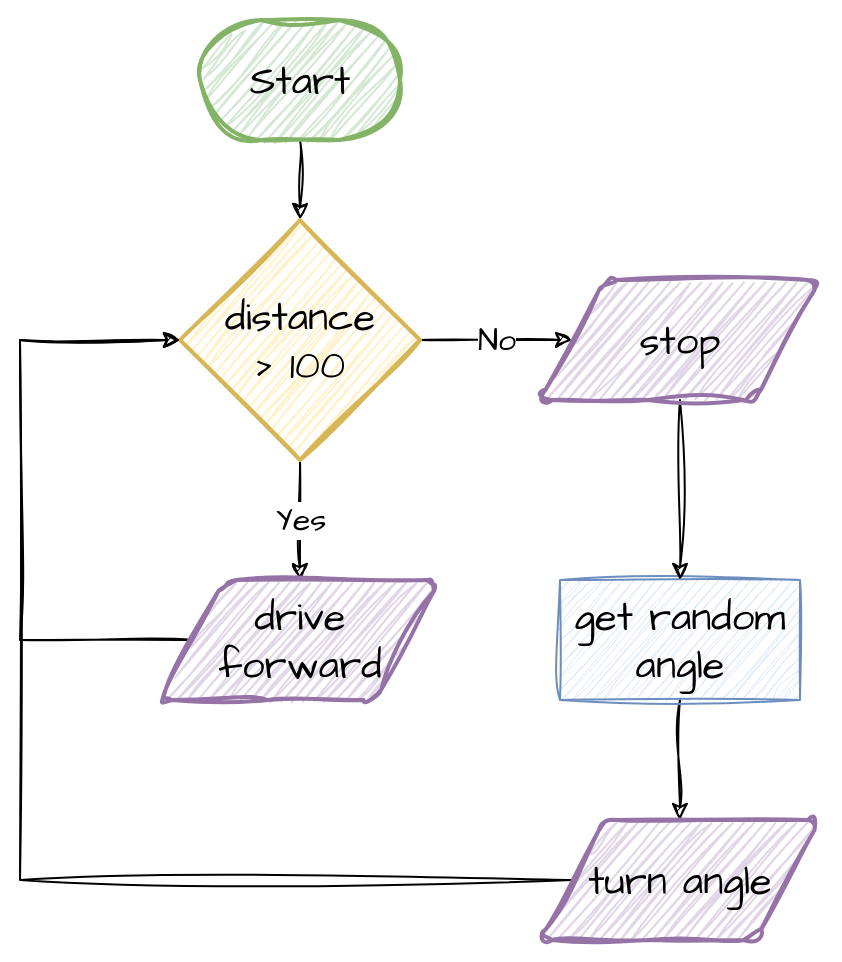 <mxfile version="24.2.5" type="device" pages="2">
  <diagram name="Planning Flowchart" id="a18A51OahI9I2VKMxSvB">
    <mxGraphModel dx="954" dy="1117" grid="1" gridSize="10" guides="1" tooltips="1" connect="1" arrows="1" fold="1" page="0" pageScale="1" pageWidth="827" pageHeight="1169" math="0" shadow="0">
      <root>
        <mxCell id="0" />
        <mxCell id="1" parent="0" />
        <mxCell id="bmAuTKe9-GUdtUcu_H87-1" value="" style="rounded=0;whiteSpace=wrap;html=1;strokeColor=none;" parent="1" vertex="1">
          <mxGeometry x="210" y="-130" width="420" height="480" as="geometry" />
        </mxCell>
        <mxCell id="ks344Rzipywbhtg5mEMt-14" style="edgeStyle=orthogonalEdgeStyle;rounded=0;sketch=1;hachureGap=4;jiggle=2;curveFitting=1;orthogonalLoop=1;jettySize=auto;html=1;exitX=0.5;exitY=1;exitDx=0;exitDy=0;exitPerimeter=0;entryX=0.5;entryY=0;entryDx=0;entryDy=0;entryPerimeter=0;fontFamily=Architects Daughter;fontSource=https%3A%2F%2Ffonts.googleapis.com%2Fcss%3Ffamily%3DArchitects%2BDaughter;fontSize=16;" parent="1" source="ks344Rzipywbhtg5mEMt-2" target="ks344Rzipywbhtg5mEMt-3" edge="1">
          <mxGeometry relative="1" as="geometry" />
        </mxCell>
        <mxCell id="ks344Rzipywbhtg5mEMt-2" value="Start" style="strokeWidth=2;html=1;shape=mxgraph.flowchart.terminator;whiteSpace=wrap;sketch=1;hachureGap=4;jiggle=2;curveFitting=1;fontFamily=Architects Daughter;fontSource=https%3A%2F%2Ffonts.googleapis.com%2Fcss%3Ffamily%3DArchitects%2BDaughter;fontSize=20;fillColor=#d5e8d4;strokeColor=#82b366;" parent="1" vertex="1">
          <mxGeometry x="310" y="-120" width="100" height="60" as="geometry" />
        </mxCell>
        <mxCell id="ks344Rzipywbhtg5mEMt-15" value="Yes" style="edgeStyle=orthogonalEdgeStyle;rounded=0;sketch=1;hachureGap=4;jiggle=2;curveFitting=1;orthogonalLoop=1;jettySize=auto;html=1;exitX=0.5;exitY=1;exitDx=0;exitDy=0;exitPerimeter=0;entryX=0.5;entryY=0;entryDx=0;entryDy=0;fontFamily=Architects Daughter;fontSource=https%3A%2F%2Ffonts.googleapis.com%2Fcss%3Ffamily%3DArchitects%2BDaughter;fontSize=16;" parent="1" source="ks344Rzipywbhtg5mEMt-3" target="ks344Rzipywbhtg5mEMt-4" edge="1">
          <mxGeometry relative="1" as="geometry" />
        </mxCell>
        <mxCell id="ks344Rzipywbhtg5mEMt-18" value="No" style="edgeStyle=orthogonalEdgeStyle;rounded=0;sketch=1;hachureGap=4;jiggle=2;curveFitting=1;orthogonalLoop=1;jettySize=auto;html=1;exitX=1;exitY=0.5;exitDx=0;exitDy=0;exitPerimeter=0;entryX=0;entryY=0.5;entryDx=0;entryDy=0;fontFamily=Architects Daughter;fontSource=https%3A%2F%2Ffonts.googleapis.com%2Fcss%3Ffamily%3DArchitects%2BDaughter;fontSize=16;" parent="1" source="ks344Rzipywbhtg5mEMt-3" target="ks344Rzipywbhtg5mEMt-17" edge="1">
          <mxGeometry relative="1" as="geometry" />
        </mxCell>
        <mxCell id="ks344Rzipywbhtg5mEMt-3" value="distance &lt;br&gt;&amp;gt; 100" style="strokeWidth=2;html=1;shape=mxgraph.flowchart.decision;whiteSpace=wrap;sketch=1;hachureGap=4;jiggle=2;curveFitting=1;fontFamily=Architects Daughter;fontSource=https%3A%2F%2Ffonts.googleapis.com%2Fcss%3Ffamily%3DArchitects%2BDaughter;fontSize=20;fillColor=#fff2cc;strokeColor=#d6b656;" parent="1" vertex="1">
          <mxGeometry x="300" y="-20" width="120" height="120" as="geometry" />
        </mxCell>
        <mxCell id="ks344Rzipywbhtg5mEMt-24" style="edgeStyle=orthogonalEdgeStyle;rounded=0;sketch=1;hachureGap=4;jiggle=2;curveFitting=1;orthogonalLoop=1;jettySize=auto;html=1;exitX=0;exitY=0.5;exitDx=0;exitDy=0;fontFamily=Architects Daughter;fontSource=https%3A%2F%2Ffonts.googleapis.com%2Fcss%3Ffamily%3DArchitects%2BDaughter;fontSize=16;" parent="1" source="ks344Rzipywbhtg5mEMt-4" edge="1">
          <mxGeometry relative="1" as="geometry">
            <mxPoint x="300" y="40" as="targetPoint" />
            <Array as="points">
              <mxPoint x="220" y="190" />
              <mxPoint x="220" y="40" />
            </Array>
          </mxGeometry>
        </mxCell>
        <mxCell id="ks344Rzipywbhtg5mEMt-4" value="drive &lt;br&gt;forward" style="shape=parallelogram;html=1;strokeWidth=2;perimeter=parallelogramPerimeter;whiteSpace=wrap;rounded=1;arcSize=12;size=0.23;sketch=1;hachureGap=4;jiggle=2;curveFitting=1;fontFamily=Architects Daughter;fontSource=https%3A%2F%2Ffonts.googleapis.com%2Fcss%3Ffamily%3DArchitects%2BDaughter;fontSize=20;fillColor=#e1d5e7;strokeColor=#9673a6;" parent="1" vertex="1">
          <mxGeometry x="290" y="160" width="140" height="60" as="geometry" />
        </mxCell>
        <mxCell id="ks344Rzipywbhtg5mEMt-20" style="edgeStyle=orthogonalEdgeStyle;rounded=0;sketch=1;hachureGap=4;jiggle=2;curveFitting=1;orthogonalLoop=1;jettySize=auto;html=1;exitX=0.5;exitY=1;exitDx=0;exitDy=0;entryX=0.5;entryY=0;entryDx=0;entryDy=0;fontFamily=Architects Daughter;fontSource=https%3A%2F%2Ffonts.googleapis.com%2Fcss%3Ffamily%3DArchitects%2BDaughter;fontSize=16;" parent="1" source="ks344Rzipywbhtg5mEMt-12" target="ks344Rzipywbhtg5mEMt-13" edge="1">
          <mxGeometry relative="1" as="geometry" />
        </mxCell>
        <mxCell id="ks344Rzipywbhtg5mEMt-12" value="get random angle" style="rounded=0;whiteSpace=wrap;html=1;sketch=1;hachureGap=4;jiggle=2;curveFitting=1;fontFamily=Architects Daughter;fontSource=https%3A%2F%2Ffonts.googleapis.com%2Fcss%3Ffamily%3DArchitects%2BDaughter;fontSize=20;fillColor=#dae8fc;strokeColor=#6c8ebf;" parent="1" vertex="1">
          <mxGeometry x="490" y="160" width="120" height="60" as="geometry" />
        </mxCell>
        <mxCell id="ks344Rzipywbhtg5mEMt-23" style="edgeStyle=orthogonalEdgeStyle;rounded=0;sketch=1;hachureGap=4;jiggle=2;curveFitting=1;orthogonalLoop=1;jettySize=auto;html=1;exitX=0;exitY=0.5;exitDx=0;exitDy=0;entryX=0;entryY=0.5;entryDx=0;entryDy=0;entryPerimeter=0;fontFamily=Architects Daughter;fontSource=https%3A%2F%2Ffonts.googleapis.com%2Fcss%3Ffamily%3DArchitects%2BDaughter;fontSize=16;" parent="1" source="ks344Rzipywbhtg5mEMt-13" target="ks344Rzipywbhtg5mEMt-3" edge="1">
          <mxGeometry relative="1" as="geometry">
            <Array as="points">
              <mxPoint x="220" y="310" />
              <mxPoint x="220" y="40" />
            </Array>
          </mxGeometry>
        </mxCell>
        <mxCell id="ks344Rzipywbhtg5mEMt-13" value="turn angle" style="shape=parallelogram;html=1;strokeWidth=2;perimeter=parallelogramPerimeter;whiteSpace=wrap;rounded=1;arcSize=12;size=0.23;sketch=1;hachureGap=4;jiggle=2;curveFitting=1;fontFamily=Architects Daughter;fontSource=https%3A%2F%2Ffonts.googleapis.com%2Fcss%3Ffamily%3DArchitects%2BDaughter;fontSize=20;fillColor=#e1d5e7;strokeColor=#9673a6;" parent="1" vertex="1">
          <mxGeometry x="480" y="280" width="140" height="60" as="geometry" />
        </mxCell>
        <mxCell id="ks344Rzipywbhtg5mEMt-19" style="edgeStyle=orthogonalEdgeStyle;rounded=0;sketch=1;hachureGap=4;jiggle=2;curveFitting=1;orthogonalLoop=1;jettySize=auto;html=1;exitX=0.5;exitY=1;exitDx=0;exitDy=0;entryX=0.5;entryY=0;entryDx=0;entryDy=0;fontFamily=Architects Daughter;fontSource=https%3A%2F%2Ffonts.googleapis.com%2Fcss%3Ffamily%3DArchitects%2BDaughter;fontSize=16;" parent="1" source="ks344Rzipywbhtg5mEMt-17" target="ks344Rzipywbhtg5mEMt-12" edge="1">
          <mxGeometry relative="1" as="geometry" />
        </mxCell>
        <mxCell id="ks344Rzipywbhtg5mEMt-17" value="stop" style="shape=parallelogram;html=1;strokeWidth=2;perimeter=parallelogramPerimeter;whiteSpace=wrap;rounded=1;arcSize=12;size=0.23;sketch=1;hachureGap=4;jiggle=2;curveFitting=1;fontFamily=Architects Daughter;fontSource=https%3A%2F%2Ffonts.googleapis.com%2Fcss%3Ffamily%3DArchitects%2BDaughter;fontSize=20;fillColor=#e1d5e7;strokeColor=#9673a6;" parent="1" vertex="1">
          <mxGeometry x="480" y="10" width="140" height="60" as="geometry" />
        </mxCell>
      </root>
    </mxGraphModel>
  </diagram>
  <diagram id="rdv9x57qGzh7DIqLDx0m" name="Page-2">
    <mxGraphModel dx="989" dy="577" grid="1" gridSize="10" guides="1" tooltips="1" connect="1" arrows="1" fold="1" page="1" pageScale="1" pageWidth="827" pageHeight="1169" math="0" shadow="0">
      <root>
        <mxCell id="0" />
        <mxCell id="1" parent="0" />
        <mxCell id="jgd_5R71KhasZfGvrCFX-3" style="edgeStyle=orthogonalEdgeStyle;rounded=0;orthogonalLoop=1;jettySize=auto;html=1;exitX=0.5;exitY=1;exitDx=0;exitDy=0;exitPerimeter=0;entryX=0.5;entryY=0;entryDx=0;entryDy=0;sketch=1;curveFitting=1;jiggle=2;" edge="1" parent="1" source="O4kKFpLfOtEag9d_f0z9-3" target="jgd_5R71KhasZfGvrCFX-1">
          <mxGeometry relative="1" as="geometry" />
        </mxCell>
        <mxCell id="O4kKFpLfOtEag9d_f0z9-3" value="Start" style="strokeWidth=2;html=1;shape=mxgraph.flowchart.terminator;whiteSpace=wrap;fillColor=#d5e8d4;strokeColor=#82b366;fontFamily=Comic Sans MS;fontStyle=1;sketch=1;curveFitting=1;jiggle=2;" vertex="1" parent="1">
          <mxGeometry x="230" y="80" width="100" height="40" as="geometry" />
        </mxCell>
        <mxCell id="jgd_5R71KhasZfGvrCFX-1" value="get sensor&amp;nbsp;&lt;div&gt;readings&lt;/div&gt;" style="shape=parallelogram;perimeter=parallelogramPerimeter;whiteSpace=wrap;html=1;fixedSize=1;rounded=1;fillColor=#dae8fc;strokeColor=#6c8ebf;sketch=1;curveFitting=1;jiggle=2;fontFamily=Comic Sans MS;fontStyle=1" vertex="1" parent="1">
          <mxGeometry x="220" y="160" width="120" height="40" as="geometry" />
        </mxCell>
        <mxCell id="jgd_5R71KhasZfGvrCFX-6" value="No" style="edgeStyle=orthogonalEdgeStyle;rounded=0;orthogonalLoop=1;jettySize=auto;html=1;exitX=1;exitY=0.5;exitDx=0;exitDy=0;exitPerimeter=0;entryX=1;entryY=0.5;entryDx=0;entryDy=0;sketch=1;curveFitting=1;jiggle=2;fontFamily=Comic Sans MS;fontStyle=1;fontSize=12;" edge="1" parent="1" source="jgd_5R71KhasZfGvrCFX-4" target="jgd_5R71KhasZfGvrCFX-1">
          <mxGeometry relative="1" as="geometry">
            <Array as="points">
              <mxPoint x="400" y="290" />
              <mxPoint x="400" y="180" />
            </Array>
          </mxGeometry>
        </mxCell>
        <mxCell id="jgd_5R71KhasZfGvrCFX-8" value="Yes" style="edgeStyle=orthogonalEdgeStyle;rounded=0;orthogonalLoop=1;jettySize=auto;html=1;exitX=0.5;exitY=1;exitDx=0;exitDy=0;exitPerimeter=0;entryX=0.5;entryY=0;entryDx=0;entryDy=0;fontFamily=Comic Sans MS;fontSize=12;fontStyle=1;sketch=1;curveFitting=1;jiggle=2;" edge="1" parent="1" source="jgd_5R71KhasZfGvrCFX-4" target="jgd_5R71KhasZfGvrCFX-7">
          <mxGeometry relative="1" as="geometry" />
        </mxCell>
        <mxCell id="jgd_5R71KhasZfGvrCFX-4" value="is sensor reading&amp;nbsp;&lt;div&gt;desired?&lt;/div&gt;" style="strokeWidth=2;html=1;shape=mxgraph.flowchart.decision;whiteSpace=wrap;fillColor=#fff2cc;strokeColor=#d6b656;fontFamily=Comic Sans MS;fontStyle=1;sketch=1;curveFitting=1;jiggle=2;" vertex="1" parent="1">
          <mxGeometry x="230" y="240" width="100" height="100" as="geometry" />
        </mxCell>
        <mxCell id="jgd_5R71KhasZfGvrCFX-5" style="edgeStyle=orthogonalEdgeStyle;rounded=0;orthogonalLoop=1;jettySize=auto;html=1;exitX=0.5;exitY=1;exitDx=0;exitDy=0;entryX=0.5;entryY=0;entryDx=0;entryDy=0;entryPerimeter=0;sketch=1;curveFitting=1;jiggle=2;" edge="1" parent="1" source="jgd_5R71KhasZfGvrCFX-1" target="jgd_5R71KhasZfGvrCFX-4">
          <mxGeometry relative="1" as="geometry" />
        </mxCell>
        <mxCell id="jgd_5R71KhasZfGvrCFX-9" style="edgeStyle=orthogonalEdgeStyle;rounded=0;orthogonalLoop=1;jettySize=auto;html=1;exitX=0.5;exitY=1;exitDx=0;exitDy=0;entryX=0;entryY=0.5;entryDx=0;entryDy=0;sketch=1;curveFitting=1;jiggle=2;" edge="1" parent="1" source="jgd_5R71KhasZfGvrCFX-7" target="jgd_5R71KhasZfGvrCFX-1">
          <mxGeometry relative="1" as="geometry">
            <mxPoint x="170" y="180" as="targetPoint" />
            <Array as="points">
              <mxPoint x="280" y="460" />
              <mxPoint x="160" y="460" />
              <mxPoint x="160" y="180" />
            </Array>
          </mxGeometry>
        </mxCell>
        <mxCell id="jgd_5R71KhasZfGvrCFX-7" value="run appropriate code" style="rounded=1;whiteSpace=wrap;html=1;strokeWidth=2;fontFamily=Comic Sans MS;fontSize=12;fillColor=#e1d5e7;strokeColor=#9673a6;fontStyle=1;glass=0;sketch=1;curveFitting=1;jiggle=2;" vertex="1" parent="1">
          <mxGeometry x="220" y="400" width="120" height="40" as="geometry" />
        </mxCell>
      </root>
    </mxGraphModel>
  </diagram>
</mxfile>
